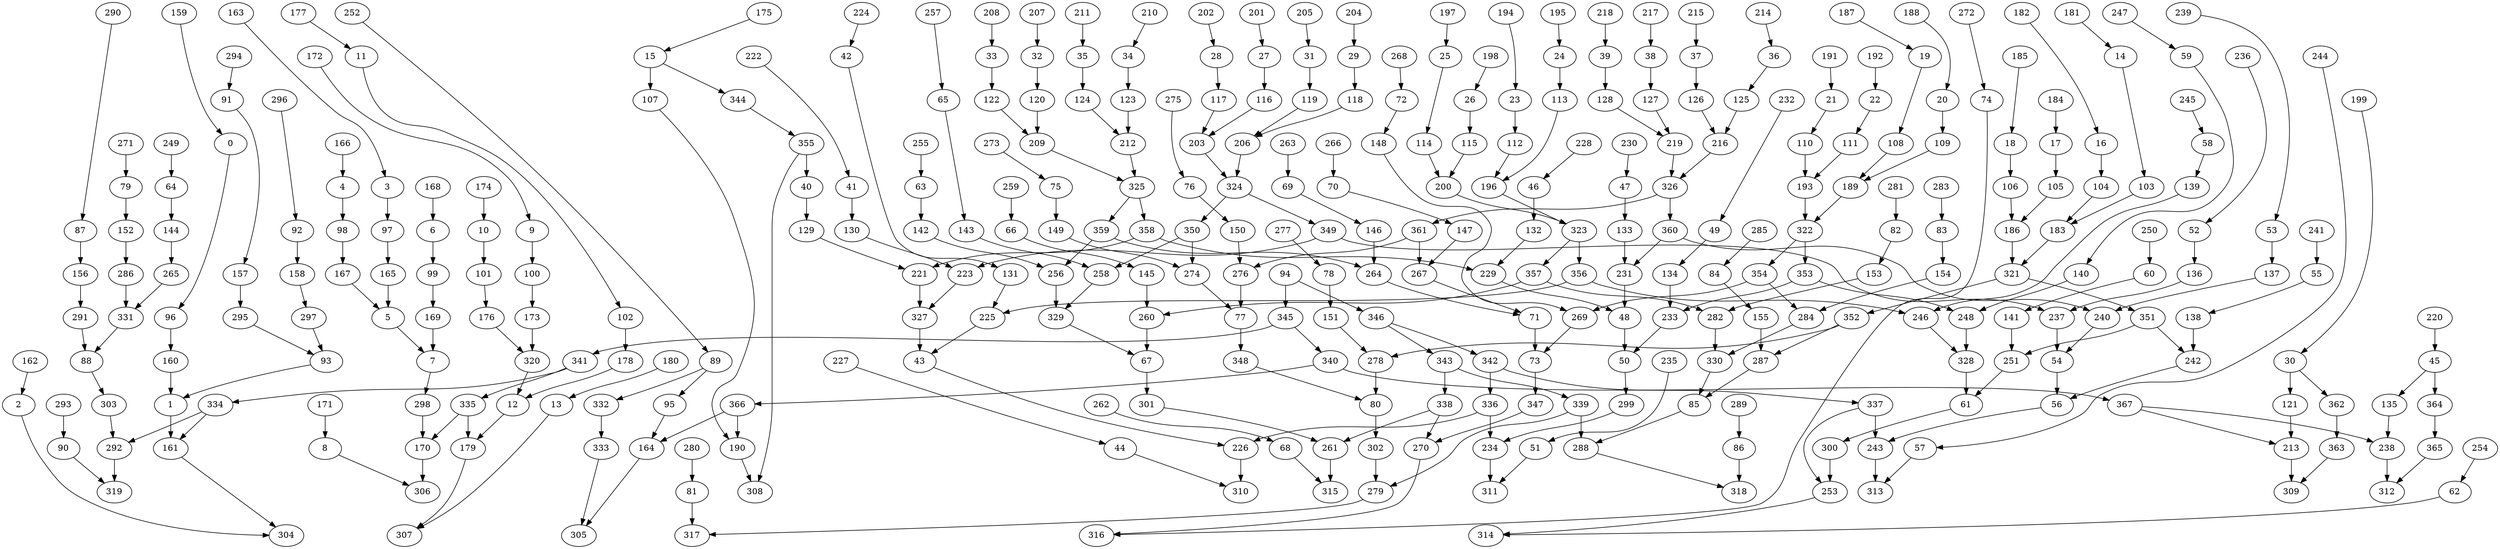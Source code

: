 digraph g {
0;
1;
2;
3;
4;
5;
6;
7;
8;
9;
10;
11;
12;
13;
14;
15;
16;
17;
18;
19;
20;
21;
22;
23;
24;
25;
26;
27;
28;
29;
30;
31;
32;
33;
34;
35;
36;
37;
38;
39;
40;
41;
42;
43;
44;
45;
46;
47;
48;
49;
50;
51;
52;
53;
54;
55;
56;
57;
58;
59;
60;
61;
62;
63;
64;
65;
66;
67;
68;
69;
70;
71;
72;
73;
74;
75;
76;
77;
78;
79;
80;
81;
82;
83;
84;
85;
86;
87;
88;
89;
90;
91;
92;
93;
94;
95;
96;
97;
98;
99;
100;
101;
102;
103;
104;
105;
106;
107;
108;
109;
110;
111;
112;
113;
114;
115;
116;
117;
118;
119;
120;
121;
122;
123;
124;
125;
126;
127;
128;
129;
130;
131;
132;
133;
134;
135;
136;
137;
138;
139;
140;
141;
142;
143;
144;
145;
146;
147;
148;
149;
150;
151;
152;
153;
154;
155;
156;
157;
158;
159;
160;
161;
162;
163;
164;
165;
166;
167;
168;
169;
170;
171;
172;
173;
174;
175;
176;
177;
178;
179;
180;
181;
182;
183;
184;
185;
186;
187;
188;
189;
190;
191;
192;
193;
194;
195;
196;
197;
198;
199;
200;
201;
202;
203;
204;
205;
206;
207;
208;
209;
210;
211;
212;
213;
214;
215;
216;
217;
218;
219;
220;
221;
222;
223;
224;
225;
226;
227;
228;
229;
230;
231;
232;
233;
234;
235;
236;
237;
238;
239;
240;
241;
242;
243;
244;
245;
246;
247;
248;
249;
250;
251;
252;
253;
254;
255;
256;
257;
258;
259;
260;
261;
262;
263;
264;
265;
266;
267;
268;
269;
270;
271;
272;
273;
274;
275;
276;
277;
278;
279;
280;
281;
282;
283;
284;
285;
286;
287;
288;
289;
290;
291;
292;
293;
294;
295;
296;
297;
298;
299;
300;
301;
302;
303;
304;
305;
306;
307;
308;
309;
310;
311;
312;
313;
314;
315;
316;
317;
318;
319;
320;
321;
322;
323;
324;
325;
326;
327;
328;
329;
330;
331;
332;
333;
334;
335;
336;
337;
338;
339;
340;
341;
342;
343;
344;
345;
346;
347;
348;
349;
350;
351;
352;
353;
354;
355;
356;
357;
358;
359;
360;
361;
362;
363;
364;
365;
366;
367;
0 -> 96 [weight=0];
1 -> 161 [weight=1];
2 -> 304 [weight=0];
3 -> 97 [weight=10];
4 -> 98 [weight=14];
5 -> 7 [weight=1];
6 -> 99 [weight=1];
7 -> 298 [weight=0];
8 -> 306 [weight=0];
9 -> 100 [weight=2];
10 -> 101 [weight=4];
11 -> 102 [weight=0];
12 -> 179 [weight=0];
13 -> 307 [weight=0];
14 -> 103 [weight=0];
15 -> 107 [weight=1];
15 -> 344 [weight=0];
16 -> 104 [weight=3];
17 -> 105 [weight=3];
18 -> 106 [weight=3];
19 -> 108 [weight=0];
20 -> 109 [weight=3];
21 -> 110 [weight=0];
22 -> 111 [weight=2];
23 -> 112 [weight=2];
24 -> 113 [weight=0];
25 -> 114 [weight=0];
26 -> 115 [weight=0];
27 -> 116 [weight=2];
28 -> 117 [weight=0];
29 -> 118 [weight=0];
30 -> 121 [weight=10];
30 -> 362 [weight=0];
31 -> 119 [weight=6];
32 -> 120 [weight=1];
33 -> 122 [weight=0];
34 -> 123 [weight=18];
35 -> 124 [weight=1];
36 -> 125 [weight=0];
37 -> 126 [weight=1];
38 -> 127 [weight=9];
39 -> 128 [weight=5];
40 -> 129 [weight=3];
41 -> 130 [weight=2];
42 -> 131 [weight=0];
43 -> 226 [weight=0];
44 -> 310 [weight=0];
45 -> 135 [weight=1];
45 -> 364 [weight=3];
46 -> 132 [weight=10];
47 -> 133 [weight=0];
48 -> 50 [weight=8];
49 -> 134 [weight=3];
50 -> 299 [weight=4];
51 -> 311 [weight=0];
52 -> 136 [weight=1];
53 -> 137 [weight=1];
54 -> 56 [weight=10];
55 -> 138 [weight=0];
56 -> 243 [weight=1];
57 -> 313 [weight=13];
58 -> 139 [weight=0];
59 -> 140 [weight=0];
60 -> 141 [weight=0];
61 -> 300 [weight=1];
62 -> 314 [weight=0];
63 -> 142 [weight=14];
64 -> 144 [weight=13];
65 -> 143 [weight=0];
66 -> 145 [weight=0];
67 -> 301 [weight=3];
68 -> 315 [weight=0];
69 -> 146 [weight=2];
70 -> 147 [weight=3];
71 -> 73 [weight=11];
72 -> 148 [weight=0];
73 -> 347 [weight=1];
74 -> 316 [weight=0];
75 -> 149 [weight=14];
76 -> 150 [weight=2];
77 -> 348 [weight=3];
78 -> 151 [weight=0];
79 -> 152 [weight=3];
80 -> 302 [weight=10];
81 -> 317 [weight=2];
82 -> 153 [weight=0];
83 -> 154 [weight=1];
84 -> 155 [weight=3];
85 -> 288 [weight=2];
86 -> 318 [weight=3];
87 -> 156 [weight=11];
88 -> 303 [weight=1];
89 -> 95 [weight=1];
89 -> 332 [weight=0];
90 -> 319 [weight=0];
91 -> 157 [weight=0];
92 -> 158 [weight=3];
93 -> 1 [weight=0];
94 -> 345 [weight=5];
94 -> 346 [weight=4];
95 -> 164 [weight=0];
96 -> 160 [weight=3];
97 -> 165 [weight=0];
98 -> 167 [weight=10];
99 -> 169 [weight=3];
100 -> 173 [weight=1];
101 -> 176 [weight=0];
102 -> 178 [weight=4];
103 -> 183 [weight=2];
104 -> 183 [weight=0];
105 -> 186 [weight=3];
106 -> 186 [weight=3];
107 -> 190 [weight=0];
108 -> 189 [weight=2];
109 -> 189 [weight=0];
110 -> 193 [weight=12];
111 -> 193 [weight=3];
112 -> 196 [weight=0];
113 -> 196 [weight=0];
114 -> 200 [weight=1];
115 -> 200 [weight=0];
116 -> 203 [weight=0];
117 -> 203 [weight=2];
118 -> 206 [weight=2];
119 -> 206 [weight=4];
120 -> 209 [weight=1];
121 -> 213 [weight=0];
122 -> 209 [weight=2];
123 -> 212 [weight=13];
124 -> 212 [weight=12];
125 -> 216 [weight=7];
126 -> 216 [weight=0];
127 -> 219 [weight=5];
128 -> 219 [weight=3];
129 -> 221 [weight=8];
130 -> 223 [weight=0];
131 -> 225 [weight=1];
132 -> 229 [weight=4];
133 -> 231 [weight=15];
134 -> 233 [weight=6];
135 -> 238 [weight=0];
136 -> 237 [weight=1];
137 -> 240 [weight=0];
138 -> 242 [weight=11];
139 -> 246 [weight=0];
140 -> 248 [weight=4];
141 -> 251 [weight=3];
142 -> 256 [weight=1];
143 -> 258 [weight=2];
144 -> 265 [weight=11];
145 -> 260 [weight=3];
146 -> 264 [weight=9];
147 -> 267 [weight=1];
148 -> 269 [weight=0];
149 -> 274 [weight=4];
150 -> 276 [weight=5];
151 -> 278 [weight=1];
152 -> 286 [weight=0];
153 -> 282 [weight=4];
154 -> 284 [weight=0];
155 -> 287 [weight=3];
156 -> 291 [weight=2];
157 -> 295 [weight=1];
158 -> 297 [weight=0];
159 -> 0 [weight=0];
160 -> 1 [weight=3];
161 -> 304 [weight=0];
162 -> 2 [weight=0];
163 -> 3 [weight=0];
164 -> 305 [weight=0];
165 -> 5 [weight=4];
166 -> 4 [weight=9];
167 -> 5 [weight=0];
168 -> 6 [weight=2];
169 -> 7 [weight=10];
170 -> 306 [weight=3];
171 -> 8 [weight=3];
172 -> 9 [weight=0];
173 -> 320 [weight=2];
174 -> 10 [weight=8];
175 -> 15 [weight=0];
176 -> 320 [weight=1];
177 -> 11 [weight=0];
178 -> 12 [weight=0];
179 -> 307 [weight=0];
180 -> 13 [weight=0];
181 -> 14 [weight=0];
182 -> 16 [weight=0];
183 -> 321 [weight=3];
184 -> 17 [weight=8];
185 -> 18 [weight=0];
186 -> 321 [weight=3];
187 -> 19 [weight=0];
188 -> 20 [weight=0];
189 -> 322 [weight=4];
190 -> 308 [weight=1];
191 -> 21 [weight=1];
192 -> 22 [weight=1];
193 -> 322 [weight=4];
194 -> 23 [weight=0];
195 -> 24 [weight=0];
196 -> 323 [weight=1];
197 -> 25 [weight=0];
198 -> 26 [weight=0];
199 -> 30 [weight=0];
200 -> 323 [weight=2];
201 -> 27 [weight=0];
202 -> 28 [weight=0];
203 -> 324 [weight=5];
204 -> 29 [weight=1];
205 -> 31 [weight=0];
206 -> 324 [weight=1];
207 -> 32 [weight=0];
208 -> 33 [weight=2];
209 -> 325 [weight=1];
210 -> 34 [weight=0];
211 -> 35 [weight=4];
212 -> 325 [weight=8];
213 -> 309 [weight=9];
214 -> 36 [weight=0];
215 -> 37 [weight=4];
216 -> 326 [weight=12];
217 -> 38 [weight=0];
218 -> 39 [weight=5];
219 -> 326 [weight=1];
220 -> 45 [weight=1];
221 -> 327 [weight=11];
222 -> 41 [weight=0];
223 -> 327 [weight=8];
224 -> 42 [weight=0];
225 -> 43 [weight=1];
226 -> 310 [weight=1];
227 -> 44 [weight=0];
228 -> 46 [weight=4];
229 -> 48 [weight=9];
230 -> 47 [weight=1];
231 -> 48 [weight=9];
232 -> 49 [weight=0];
233 -> 50 [weight=3];
234 -> 311 [weight=3];
235 -> 51 [weight=0];
236 -> 52 [weight=0];
237 -> 54 [weight=6];
238 -> 312 [weight=1];
239 -> 53 [weight=0];
240 -> 54 [weight=3];
241 -> 55 [weight=7];
242 -> 56 [weight=4];
243 -> 313 [weight=17];
244 -> 57 [weight=0];
245 -> 58 [weight=0];
246 -> 328 [weight=0];
247 -> 59 [weight=0];
248 -> 328 [weight=2];
249 -> 64 [weight=9];
250 -> 60 [weight=6];
251 -> 61 [weight=2];
252 -> 89 [weight=0];
253 -> 314 [weight=0];
254 -> 62 [weight=0];
255 -> 63 [weight=3];
256 -> 329 [weight=5];
257 -> 65 [weight=0];
258 -> 329 [weight=2];
259 -> 66 [weight=1];
260 -> 67 [weight=1];
261 -> 315 [weight=9];
262 -> 68 [weight=1];
263 -> 69 [weight=3];
264 -> 71 [weight=0];
265 -> 331 [weight=0];
266 -> 70 [weight=8];
267 -> 71 [weight=3];
268 -> 72 [weight=0];
269 -> 73 [weight=1];
270 -> 316 [weight=0];
271 -> 79 [weight=1];
272 -> 74 [weight=0];
273 -> 75 [weight=1];
274 -> 77 [weight=0];
275 -> 76 [weight=0];
276 -> 77 [weight=4];
277 -> 78 [weight=1];
278 -> 80 [weight=8];
279 -> 317 [weight=1];
280 -> 81 [weight=6];
281 -> 82 [weight=1];
282 -> 330 [weight=0];
283 -> 83 [weight=1];
284 -> 330 [weight=0];
285 -> 84 [weight=1];
286 -> 331 [weight=0];
287 -> 85 [weight=0];
288 -> 318 [weight=1];
289 -> 86 [weight=9];
290 -> 87 [weight=0];
291 -> 88 [weight=1];
292 -> 319 [weight=2];
293 -> 90 [weight=1];
294 -> 91 [weight=0];
295 -> 93 [weight=0];
296 -> 92 [weight=0];
297 -> 93 [weight=0];
298 -> 170 [weight=3];
299 -> 234 [weight=1];
300 -> 253 [weight=5];
301 -> 261 [weight=0];
302 -> 279 [weight=10];
303 -> 292 [weight=1];
320 -> 12 [weight=0];
321 -> 351 [weight=0];
321 -> 352 [weight=1];
322 -> 353 [weight=3];
322 -> 354 [weight=0];
323 -> 356 [weight=0];
323 -> 357 [weight=1];
324 -> 349 [weight=5];
324 -> 350 [weight=3];
325 -> 358 [weight=10];
325 -> 359 [weight=1];
326 -> 360 [weight=12];
326 -> 361 [weight=12];
327 -> 43 [weight=3];
328 -> 61 [weight=4];
329 -> 67 [weight=1];
330 -> 85 [weight=5];
331 -> 88 [weight=0];
332 -> 333 [weight=1];
333 -> 305 [weight=0];
334 -> 292 [weight=1];
334 -> 161 [weight=0];
335 -> 170 [weight=1];
335 -> 179 [weight=3];
336 -> 226 [weight=2];
336 -> 234 [weight=10];
337 -> 243 [weight=15];
337 -> 253 [weight=1];
338 -> 261 [weight=0];
338 -> 270 [weight=1];
339 -> 279 [weight=0];
339 -> 288 [weight=10];
340 -> 366 [weight=0];
340 -> 367 [weight=5];
341 -> 334 [weight=0];
341 -> 335 [weight=0];
342 -> 336 [weight=9];
342 -> 337 [weight=5];
343 -> 338 [weight=4];
343 -> 339 [weight=3];
344 -> 355 [weight=0];
345 -> 340 [weight=0];
345 -> 341 [weight=2];
346 -> 342 [weight=0];
346 -> 343 [weight=1];
347 -> 270 [weight=0];
348 -> 80 [weight=1];
349 -> 223 [weight=0];
349 -> 237 [weight=1];
350 -> 258 [weight=1];
350 -> 274 [weight=10];
351 -> 242 [weight=3];
351 -> 251 [weight=1];
352 -> 278 [weight=3];
352 -> 287 [weight=0];
353 -> 233 [weight=8];
353 -> 248 [weight=2];
354 -> 269 [weight=3];
354 -> 284 [weight=1];
355 -> 308 [weight=1];
355 -> 40 [weight=6];
356 -> 225 [weight=0];
356 -> 246 [weight=0];
357 -> 260 [weight=0];
357 -> 282 [weight=0];
358 -> 221 [weight=10];
358 -> 229 [weight=12];
359 -> 256 [weight=9];
359 -> 264 [weight=6];
360 -> 231 [weight=11];
360 -> 240 [weight=2];
361 -> 267 [weight=9];
361 -> 276 [weight=8];
362 -> 363 [weight=1];
363 -> 309 [weight=1];
364 -> 365 [weight=1];
365 -> 312 [weight=0];
366 -> 164 [weight=0];
366 -> 190 [weight=0];
367 -> 213 [weight=0];
367 -> 238 [weight=0];
}
